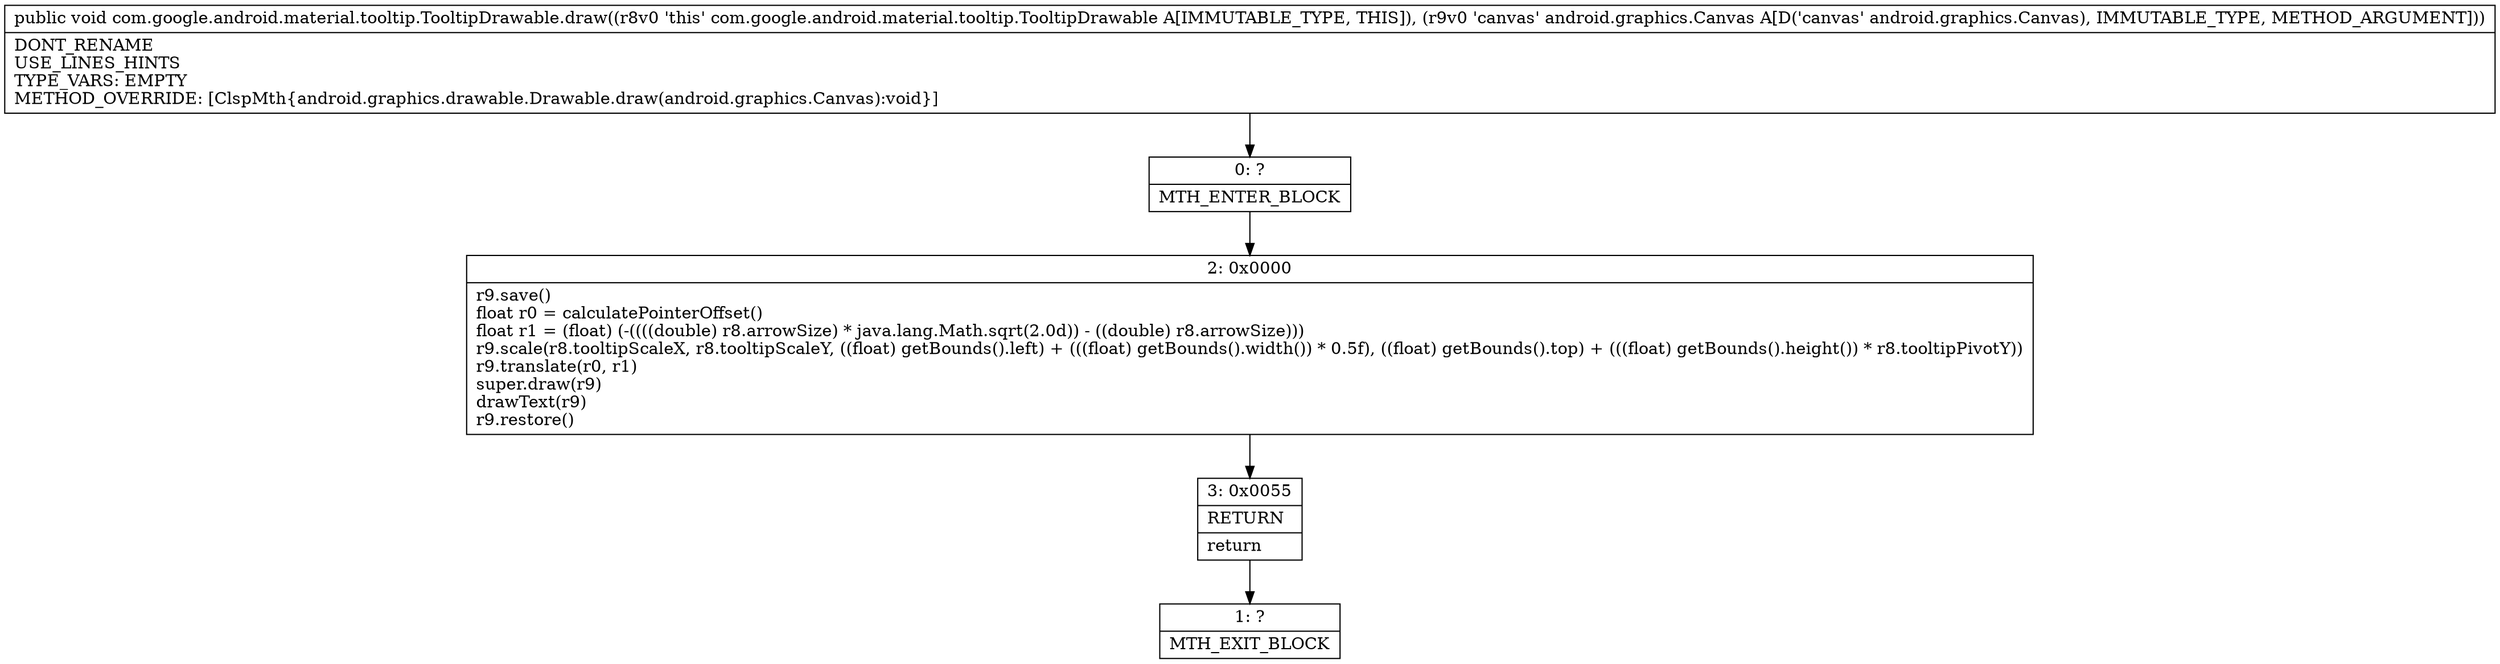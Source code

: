 digraph "CFG forcom.google.android.material.tooltip.TooltipDrawable.draw(Landroid\/graphics\/Canvas;)V" {
Node_0 [shape=record,label="{0\:\ ?|MTH_ENTER_BLOCK\l}"];
Node_2 [shape=record,label="{2\:\ 0x0000|r9.save()\lfloat r0 = calculatePointerOffset()\lfloat r1 = (float) (\-((((double) r8.arrowSize) * java.lang.Math.sqrt(2.0d)) \- ((double) r8.arrowSize)))\lr9.scale(r8.tooltipScaleX, r8.tooltipScaleY, ((float) getBounds().left) + (((float) getBounds().width()) * 0.5f), ((float) getBounds().top) + (((float) getBounds().height()) * r8.tooltipPivotY))\lr9.translate(r0, r1)\lsuper.draw(r9)\ldrawText(r9)\lr9.restore()\l}"];
Node_3 [shape=record,label="{3\:\ 0x0055|RETURN\l|return\l}"];
Node_1 [shape=record,label="{1\:\ ?|MTH_EXIT_BLOCK\l}"];
MethodNode[shape=record,label="{public void com.google.android.material.tooltip.TooltipDrawable.draw((r8v0 'this' com.google.android.material.tooltip.TooltipDrawable A[IMMUTABLE_TYPE, THIS]), (r9v0 'canvas' android.graphics.Canvas A[D('canvas' android.graphics.Canvas), IMMUTABLE_TYPE, METHOD_ARGUMENT]))  | DONT_RENAME\lUSE_LINES_HINTS\lTYPE_VARS: EMPTY\lMETHOD_OVERRIDE: [ClspMth\{android.graphics.drawable.Drawable.draw(android.graphics.Canvas):void\}]\l}"];
MethodNode -> Node_0;Node_0 -> Node_2;
Node_2 -> Node_3;
Node_3 -> Node_1;
}

